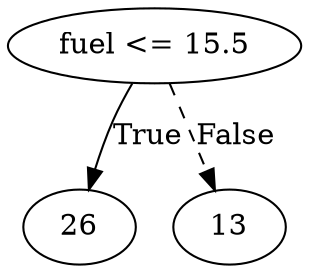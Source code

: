 digraph {
0 [label="fuel <= 15.5"];
1 [label="26"];
0 -> 1 [label="True"];
2 [label="13"];
0 -> 2 [style="dashed", label="False"];

}